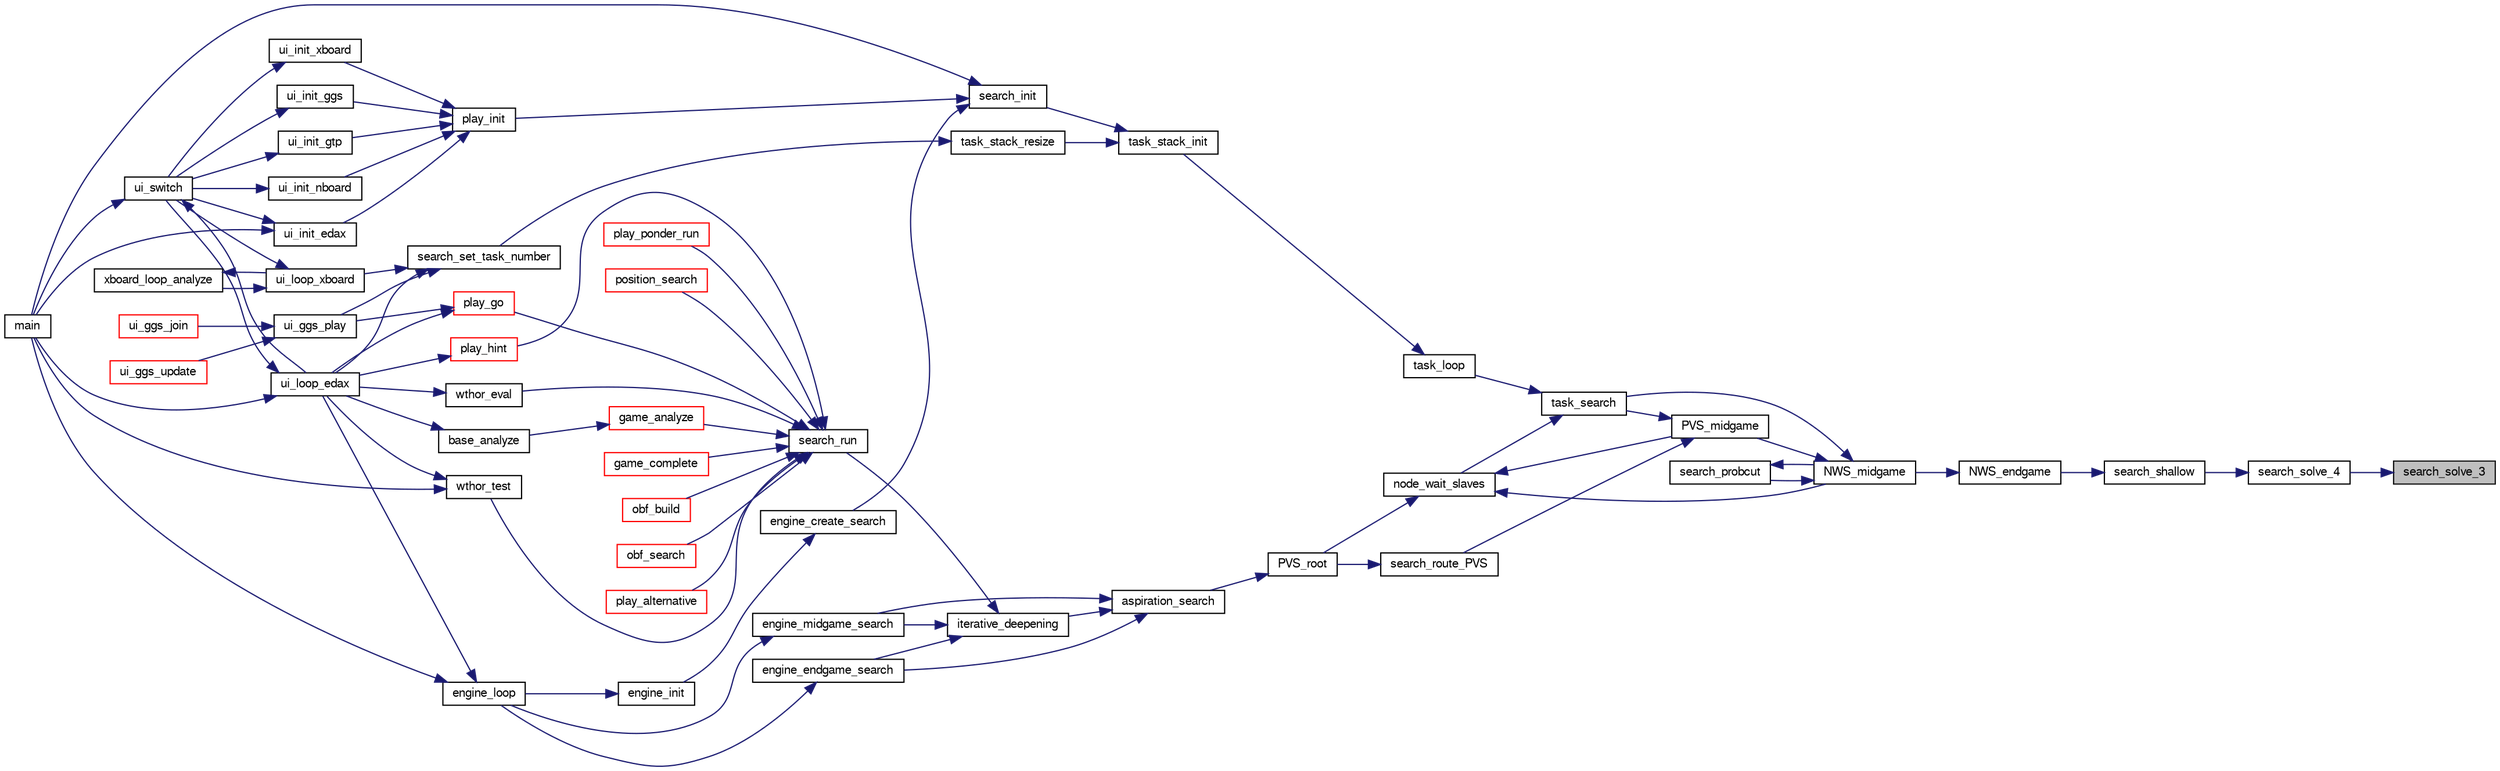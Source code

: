 digraph "search_solve_3"
{
 // LATEX_PDF_SIZE
  bgcolor="transparent";
  edge [fontname="FreeSans",fontsize="10",labelfontname="FreeSans",labelfontsize="10"];
  node [fontname="FreeSans",fontsize="10",shape=record];
  rankdir="RL";
  Node1 [label="search_solve_3",height=0.2,width=0.4,color="black", fillcolor="grey75", style="filled", fontcolor="black",tooltip="Get the final score."];
  Node1 -> Node2 [dir="back",color="midnightblue",fontsize="10",style="solid",fontname="FreeSans"];
  Node2 [label="search_solve_4",height=0.2,width=0.4,color="black",URL="$endgame_8c.html#aff267e11d577b0aada13623ab8b2d870",tooltip="Get the final score."];
  Node2 -> Node3 [dir="back",color="midnightblue",fontsize="10",style="solid",fontname="FreeSans"];
  Node3 [label="search_shallow",height=0.2,width=0.4,color="black",URL="$endgame_8c.html#ac96f36afea5ad7a93d9f729e45bd75c7",tooltip="Evaluate a position using a shallow NWS."];
  Node3 -> Node4 [dir="back",color="midnightblue",fontsize="10",style="solid",fontname="FreeSans"];
  Node4 [label="NWS_endgame",height=0.2,width=0.4,color="black",URL="$endgame_8c.html#a3a2fd5b24cddcf17f9b29921bbf9ec57",tooltip="Evaluate an endgame position with a Null Window Search algorithm."];
  Node4 -> Node5 [dir="back",color="midnightblue",fontsize="10",style="solid",fontname="FreeSans"];
  Node5 [label="NWS_midgame",height=0.2,width=0.4,color="black",URL="$midgame_8c.html#a124e89d53abb00ee28a9f3135b5682dc",tooltip="Evaluate a midgame position with a Null Window Search algorithm."];
  Node5 -> Node6 [dir="back",color="midnightblue",fontsize="10",style="solid",fontname="FreeSans"];
  Node6 [label="PVS_midgame",height=0.2,width=0.4,color="black",URL="$midgame_8c.html#a356424012da8237d13afb64450c0fb33",tooltip="Evaluate a position with a deep Principal Variation Search algorithm."];
  Node6 -> Node7 [dir="back",color="midnightblue",fontsize="10",style="solid",fontname="FreeSans"];
  Node7 [label="search_route_PVS",height=0.2,width=0.4,color="black",URL="$root_8c.html#ab2e5830644a88819b823d90fd9878d4d",tooltip="Reroute the PVS between midgame,endgame or terminal PVS."];
  Node7 -> Node8 [dir="back",color="midnightblue",fontsize="10",style="solid",fontname="FreeSans"];
  Node8 [label="PVS_root",height=0.2,width=0.4,color="black",URL="$root_8c.html#a1367650ce57b9632f862da187074edb7",tooltip="Principal Variation Search algorithm at the root of the tree."];
  Node8 -> Node9 [dir="back",color="midnightblue",fontsize="10",style="solid",fontname="FreeSans"];
  Node9 [label="aspiration_search",height=0.2,width=0.4,color="black",URL="$root_8c.html#ad7e7acc5e26be0248b45eff34678ee3b",tooltip="Aspiration window."];
  Node9 -> Node10 [dir="back",color="midnightblue",fontsize="10",style="solid",fontname="FreeSans"];
  Node10 [label="engine_endgame_search",height=0.2,width=0.4,color="black",URL="$cassio_8c.html#a59118e647ced4f05560b431b30ad73b9",tooltip="Endgame search."];
  Node10 -> Node11 [dir="back",color="midnightblue",fontsize="10",style="solid",fontname="FreeSans"];
  Node11 [label="engine_loop",height=0.2,width=0.4,color="black",URL="$cassio_8c.html#a3c5b977358cdb105de103ac2c2829f01",tooltip="Loop event."];
  Node11 -> Node12 [dir="back",color="midnightblue",fontsize="10",style="solid",fontname="FreeSans"];
  Node12 [label="main",height=0.2,width=0.4,color="black",URL="$main_8c.html#a3c04138a5bfe5d72780bb7e82a18e627",tooltip="edax main function."];
  Node11 -> Node13 [dir="back",color="midnightblue",fontsize="10",style="solid",fontname="FreeSans"];
  Node13 [label="ui_loop_edax",height=0.2,width=0.4,color="black",URL="$edax_8c.html#a2354b96c7688bae32bedb6203d672f50",tooltip="Loop event."];
  Node13 -> Node12 [dir="back",color="midnightblue",fontsize="10",style="solid",fontname="FreeSans"];
  Node13 -> Node14 [dir="back",color="midnightblue",fontsize="10",style="solid",fontname="FreeSans"];
  Node14 [label="ui_switch",height=0.2,width=0.4,color="black",URL="$ui_8c.html#a4234d6b0fd690186ef0ec2fc2eba2d4d",tooltip="Switch between different User Interface."];
  Node14 -> Node12 [dir="back",color="midnightblue",fontsize="10",style="solid",fontname="FreeSans"];
  Node14 -> Node13 [dir="back",color="midnightblue",fontsize="10",style="solid",fontname="FreeSans"];
  Node9 -> Node15 [dir="back",color="midnightblue",fontsize="10",style="solid",fontname="FreeSans"];
  Node15 [label="engine_midgame_search",height=0.2,width=0.4,color="black",URL="$cassio_8c.html#a71ebe2bfb187238a48c94edd82cb3024",tooltip="Midgame search."];
  Node15 -> Node11 [dir="back",color="midnightblue",fontsize="10",style="solid",fontname="FreeSans"];
  Node9 -> Node16 [dir="back",color="midnightblue",fontsize="10",style="solid",fontname="FreeSans"];
  Node16 [label="iterative_deepening",height=0.2,width=0.4,color="black",URL="$root_8c.html#a0e77250a21e5f5d70917a5356c22f5f3",tooltip="Iterative deepening."];
  Node16 -> Node10 [dir="back",color="midnightblue",fontsize="10",style="solid",fontname="FreeSans"];
  Node16 -> Node15 [dir="back",color="midnightblue",fontsize="10",style="solid",fontname="FreeSans"];
  Node16 -> Node17 [dir="back",color="midnightblue",fontsize="10",style="solid",fontname="FreeSans"];
  Node17 [label="search_run",height=0.2,width=0.4,color="black",URL="$root_8c.html#ae8b727693fc7a90e504bd8abec158c84",tooltip="Search the bestmove of a given board."];
  Node17 -> Node18 [dir="back",color="midnightblue",fontsize="10",style="solid",fontname="FreeSans"];
  Node18 [label="game_analyze",height=0.2,width=0.4,color="red",URL="$game_8c.html#a17775ff0efa3d8592bed935dedb31a45",tooltip="Analyze an endgame."];
  Node18 -> Node19 [dir="back",color="midnightblue",fontsize="10",style="solid",fontname="FreeSans"];
  Node19 [label="base_analyze",height=0.2,width=0.4,color="black",URL="$base_8c.html#a130adf3915feeb8dd21edd8c715c220f",tooltip="Base analysis."];
  Node19 -> Node13 [dir="back",color="midnightblue",fontsize="10",style="solid",fontname="FreeSans"];
  Node17 -> Node22 [dir="back",color="midnightblue",fontsize="10",style="solid",fontname="FreeSans"];
  Node22 [label="game_complete",height=0.2,width=0.4,color="red",URL="$game_8c.html#a2478745958cb21430866a4ea503274df",tooltip="Terminate an unfinished game."];
  Node17 -> Node24 [dir="back",color="midnightblue",fontsize="10",style="solid",fontname="FreeSans"];
  Node24 [label="obf_build",height=0.2,width=0.4,color="red",URL="$obftest_8c.html#a6ed0f135c4cf4021e18eb1a965a72bfa",tooltip="Build an OBF structure."];
  Node17 -> Node26 [dir="back",color="midnightblue",fontsize="10",style="solid",fontname="FreeSans"];
  Node26 [label="obf_search",height=0.2,width=0.4,color="red",URL="$obftest_8c.html#ab9783a5ca8dc9d2b69ed9ae61945bbfb",tooltip="Analyze an OBF structure."];
  Node17 -> Node29 [dir="back",color="midnightblue",fontsize="10",style="solid",fontname="FreeSans"];
  Node29 [label="play_alternative",height=0.2,width=0.4,color="red",URL="$play_8c.html#ab220e1e3acf69015cd2e2b32abbdbaae",tooltip="Seek for the best alternative move."];
  Node17 -> Node31 [dir="back",color="midnightblue",fontsize="10",style="solid",fontname="FreeSans"];
  Node31 [label="play_go",height=0.2,width=0.4,color="red",URL="$play_8c.html#aeba64a0b6660a04cff93da447da3f746",tooltip="Start thinking."];
  Node31 -> Node32 [dir="back",color="midnightblue",fontsize="10",style="solid",fontname="FreeSans"];
  Node32 [label="ui_ggs_play",height=0.2,width=0.4,color="black",URL="$ggs_8c.html#a55704d516945d0fc38a4aae02fca1bfe",tooltip="ui_ggs_play"];
  Node32 -> Node33 [dir="back",color="midnightblue",fontsize="10",style="solid",fontname="FreeSans"];
  Node33 [label="ui_ggs_join",height=0.2,width=0.4,color="red",URL="$ggs_8c.html#afc8b9c7d5dd5c68bdabac6790ff83aff",tooltip="ui_ggs_join"];
  Node32 -> Node35 [dir="back",color="midnightblue",fontsize="10",style="solid",fontname="FreeSans"];
  Node35 [label="ui_ggs_update",height=0.2,width=0.4,color="red",URL="$ggs_8c.html#add208abcf5430b768477f3ea02a2b139",tooltip="ui_ggs_update"];
  Node31 -> Node13 [dir="back",color="midnightblue",fontsize="10",style="solid",fontname="FreeSans"];
  Node17 -> Node41 [dir="back",color="midnightblue",fontsize="10",style="solid",fontname="FreeSans"];
  Node41 [label="play_hint",height=0.2,width=0.4,color="red",URL="$play_8c.html#a331a1824215c3c7be0241fe0e2d4da57",tooltip="Start thinking."];
  Node41 -> Node13 [dir="back",color="midnightblue",fontsize="10",style="solid",fontname="FreeSans"];
  Node17 -> Node42 [dir="back",color="midnightblue",fontsize="10",style="solid",fontname="FreeSans"];
  Node42 [label="play_ponder_run",height=0.2,width=0.4,color="red",URL="$play_8c.html#a6a826d8e8634b46e269daeed05de785c",tooltip="do ponderation."];
  Node17 -> Node46 [dir="back",color="midnightblue",fontsize="10",style="solid",fontname="FreeSans"];
  Node46 [label="position_search",height=0.2,width=0.4,color="red",URL="$book_8c.html#ad3b2686173649c214c8349e5e3da0aca",tooltip="Evaluate a position."];
  Node17 -> Node71 [dir="back",color="midnightblue",fontsize="10",style="solid",fontname="FreeSans"];
  Node71 [label="wthor_eval",height=0.2,width=0.4,color="black",URL="$base_8c.html#a86b72b1d7f3ee47ec62cbb618546ec70",tooltip="Test Eval with a wthor base."];
  Node71 -> Node13 [dir="back",color="midnightblue",fontsize="10",style="solid",fontname="FreeSans"];
  Node17 -> Node21 [dir="back",color="midnightblue",fontsize="10",style="solid",fontname="FreeSans"];
  Node21 [label="wthor_test",height=0.2,width=0.4,color="black",URL="$base_8c.html#acd4aaf9717e79148da6c763b1c022016",tooltip="Test Search with a wthor base."];
  Node21 -> Node12 [dir="back",color="midnightblue",fontsize="10",style="solid",fontname="FreeSans"];
  Node21 -> Node13 [dir="back",color="midnightblue",fontsize="10",style="solid",fontname="FreeSans"];
  Node6 -> Node72 [dir="back",color="midnightblue",fontsize="10",style="solid",fontname="FreeSans"];
  Node72 [label="task_search",height=0.2,width=0.4,color="black",URL="$ybwc_8c.html#aaa4fc1461e78cd5569318f9e19399e50",tooltip="A parallel search within a Task structure."];
  Node72 -> Node73 [dir="back",color="midnightblue",fontsize="10",style="solid",fontname="FreeSans"];
  Node73 [label="node_wait_slaves",height=0.2,width=0.4,color="black",URL="$ybwc_8c.html#a6cab65bf7dade2f8653a2e3276b89c78",tooltip="Wait for slaves termination."];
  Node73 -> Node5 [dir="back",color="midnightblue",fontsize="10",style="solid",fontname="FreeSans"];
  Node73 -> Node6 [dir="back",color="midnightblue",fontsize="10",style="solid",fontname="FreeSans"];
  Node73 -> Node8 [dir="back",color="midnightblue",fontsize="10",style="solid",fontname="FreeSans"];
  Node72 -> Node74 [dir="back",color="midnightblue",fontsize="10",style="solid",fontname="FreeSans"];
  Node74 [label="task_loop",height=0.2,width=0.4,color="black",URL="$ybwc_8c.html#a6b16943d9461c507b37a3228768e840d",tooltip="The main loop runned by a task."];
  Node74 -> Node75 [dir="back",color="midnightblue",fontsize="10",style="solid",fontname="FreeSans"];
  Node75 [label="task_stack_init",height=0.2,width=0.4,color="black",URL="$ybwc_8c.html#a9cb14f779a1d8a9e62b7f7acdbd0eebe",tooltip="Initialize the stack of tasks."];
  Node75 -> Node76 [dir="back",color="midnightblue",fontsize="10",style="solid",fontname="FreeSans"];
  Node76 [label="search_init",height=0.2,width=0.4,color="black",URL="$search_8c.html#a1b7d29da171f6927ea8212ee768f37c9",tooltip="Init the main search."];
  Node76 -> Node77 [dir="back",color="midnightblue",fontsize="10",style="solid",fontname="FreeSans"];
  Node77 [label="engine_create_search",height=0.2,width=0.4,color="black",URL="$cassio_8c.html#a11a5cdab7fa3b7498c05a4e9c24301ba",tooltip="Create engine search."];
  Node77 -> Node78 [dir="back",color="midnightblue",fontsize="10",style="solid",fontname="FreeSans"];
  Node78 [label="engine_init",height=0.2,width=0.4,color="black",URL="$cassio_8c.html#ab072fb80ef54455dae0b96a71d5ee845",tooltip="Create a new Othello engine."];
  Node78 -> Node11 [dir="back",color="midnightblue",fontsize="10",style="solid",fontname="FreeSans"];
  Node76 -> Node12 [dir="back",color="midnightblue",fontsize="10",style="solid",fontname="FreeSans"];
  Node76 -> Node79 [dir="back",color="midnightblue",fontsize="10",style="solid",fontname="FreeSans"];
  Node79 [label="play_init",height=0.2,width=0.4,color="black",URL="$play_8c.html#a6d31b5bcf034cd633bd2b93e634db42e",tooltip="Initialization."];
  Node79 -> Node55 [dir="back",color="midnightblue",fontsize="10",style="solid",fontname="FreeSans"];
  Node55 [label="ui_init_edax",height=0.2,width=0.4,color="black",URL="$edax_8c.html#a81c315385e722ec80548a441fb48f2d1",tooltip="initialize edax protocol."];
  Node55 -> Node12 [dir="back",color="midnightblue",fontsize="10",style="solid",fontname="FreeSans"];
  Node55 -> Node14 [dir="back",color="midnightblue",fontsize="10",style="solid",fontname="FreeSans"];
  Node79 -> Node56 [dir="back",color="midnightblue",fontsize="10",style="solid",fontname="FreeSans"];
  Node56 [label="ui_init_ggs",height=0.2,width=0.4,color="black",URL="$ggs_8c.html#aca24423d5b56d3910b76408a0f9712f7",tooltip="ui_init_ggs"];
  Node56 -> Node14 [dir="back",color="midnightblue",fontsize="10",style="solid",fontname="FreeSans"];
  Node79 -> Node57 [dir="back",color="midnightblue",fontsize="10",style="solid",fontname="FreeSans"];
  Node57 [label="ui_init_gtp",height=0.2,width=0.4,color="black",URL="$gtp_8c.html#a7b42dec8ff972c87d5daee524f7e1cc1",tooltip="initialize edax protocol"];
  Node57 -> Node14 [dir="back",color="midnightblue",fontsize="10",style="solid",fontname="FreeSans"];
  Node79 -> Node58 [dir="back",color="midnightblue",fontsize="10",style="solid",fontname="FreeSans"];
  Node58 [label="ui_init_nboard",height=0.2,width=0.4,color="black",URL="$nboard_8c.html#ab5139f1429f56d5e64bdd2172193d01f",tooltip="initialize edax protocol"];
  Node58 -> Node14 [dir="back",color="midnightblue",fontsize="10",style="solid",fontname="FreeSans"];
  Node79 -> Node59 [dir="back",color="midnightblue",fontsize="10",style="solid",fontname="FreeSans"];
  Node59 [label="ui_init_xboard",height=0.2,width=0.4,color="black",URL="$ui_8h.html#a5ec1cf7d2d607dd20072ae467b3c16e4",tooltip="initialize xboard protocol."];
  Node59 -> Node14 [dir="back",color="midnightblue",fontsize="10",style="solid",fontname="FreeSans"];
  Node75 -> Node80 [dir="back",color="midnightblue",fontsize="10",style="solid",fontname="FreeSans"];
  Node80 [label="task_stack_resize",height=0.2,width=0.4,color="black",URL="$ybwc_8c.html#a95a724079314f7b0fa62a0d83ad74541",tooltip="Resize the stack of tasks."];
  Node80 -> Node81 [dir="back",color="midnightblue",fontsize="10",style="solid",fontname="FreeSans"];
  Node81 [label="search_set_task_number",height=0.2,width=0.4,color="black",URL="$search_8c.html#a68cd7675b74d22fc78ce88467e02d6ab",tooltip="Change the number of task."];
  Node81 -> Node32 [dir="back",color="midnightblue",fontsize="10",style="solid",fontname="FreeSans"];
  Node81 -> Node13 [dir="back",color="midnightblue",fontsize="10",style="solid",fontname="FreeSans"];
  Node81 -> Node39 [dir="back",color="midnightblue",fontsize="10",style="solid",fontname="FreeSans"];
  Node39 [label="ui_loop_xboard",height=0.2,width=0.4,color="black",URL="$ui_8h.html#af80ec70d3d08eb4c17c84d3997aaba0f",tooltip="Loop event."];
  Node39 -> Node14 [dir="back",color="midnightblue",fontsize="10",style="solid",fontname="FreeSans"];
  Node39 -> Node40 [dir="back",color="midnightblue",fontsize="10",style="solid",fontname="FreeSans"];
  Node40 [label="xboard_loop_analyze",height=0.2,width=0.4,color="black",URL="$xboard_8c.html#a6ec4f7e4a6e59e32b5eb95b566f098c8",tooltip="Analyze."];
  Node40 -> Node39 [dir="back",color="midnightblue",fontsize="10",style="solid",fontname="FreeSans"];
  Node5 -> Node82 [dir="back",color="midnightblue",fontsize="10",style="solid",fontname="FreeSans"];
  Node82 [label="search_probcut",height=0.2,width=0.4,color="black",URL="$midgame_8c.html#a232fed82bb28cdcc18d59d1cfecab0f1",tooltip="Probcut."];
  Node82 -> Node5 [dir="back",color="midnightblue",fontsize="10",style="solid",fontname="FreeSans"];
  Node5 -> Node72 [dir="back",color="midnightblue",fontsize="10",style="solid",fontname="FreeSans"];
}
